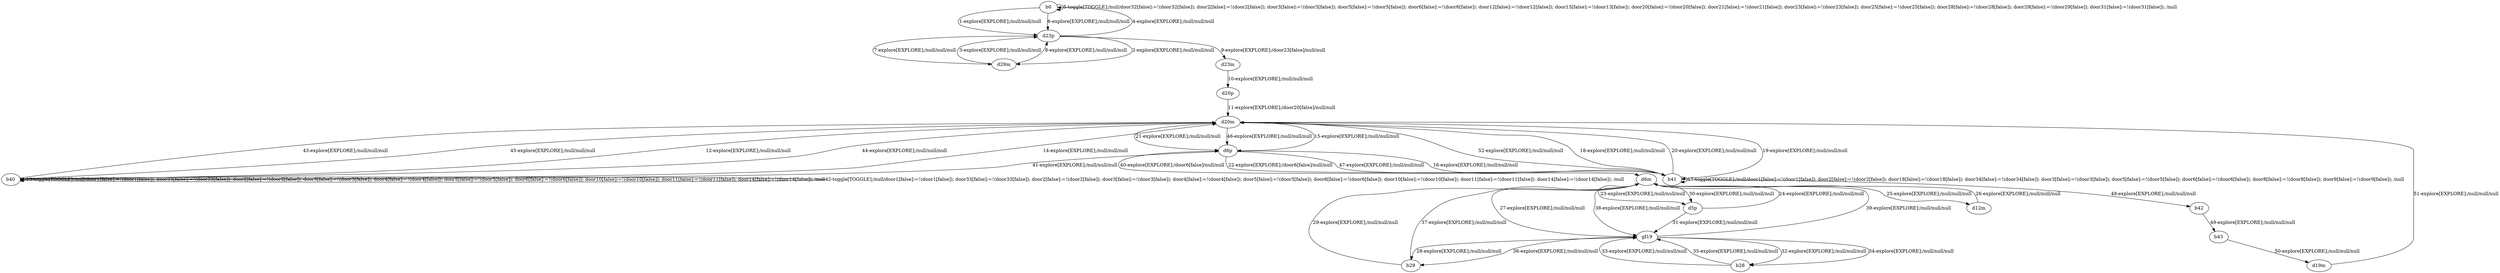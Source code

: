 # Total number of goals covered by this test: 1
# b28 --> gf19

digraph g {
"b0" -> "d23p" [label = "1-explore[EXPLORE];/null/null/null"];
"d23p" -> "d29m" [label = "2-explore[EXPLORE];/null/null/null"];
"d29m" -> "d23p" [label = "3-explore[EXPLORE];/null/null/null"];
"d23p" -> "b0" [label = "4-explore[EXPLORE];/null/null/null"];
"b0" -> "b0" [label = "5-toggle[TOGGLE];/null/door32[false]:=!(door32[false]); door2[false]:=!(door2[false]); door3[false]:=!(door3[false]); door5[false]:=!(door5[false]); door6[false]:=!(door6[false]); door12[false]:=!(door12[false]); door13[false]:=!(door13[false]); door20[false]:=!(door20[false]); door21[false]:=!(door21[false]); door23[false]:=!(door23[false]); door25[false]:=!(door25[false]); door28[false]:=!(door28[false]); door29[false]:=!(door29[false]); door31[false]:=!(door31[false]); /null"];
"b0" -> "d23p" [label = "6-explore[EXPLORE];/null/null/null"];
"d23p" -> "d29m" [label = "7-explore[EXPLORE];/null/null/null"];
"d29m" -> "d23p" [label = "8-explore[EXPLORE];/null/null/null"];
"d23p" -> "d23m" [label = "9-explore[EXPLORE];/door23[false]/null/null"];
"d23m" -> "d20p" [label = "10-explore[EXPLORE];/null/null/null"];
"d20p" -> "d20m" [label = "11-explore[EXPLORE];/door20[false]/null/null"];
"d20m" -> "b40" [label = "12-explore[EXPLORE];/null/null/null"];
"b40" -> "b40" [label = "13-toggle[TOGGLE];/null/door1[false]:=!(door1[false]); door33[false]:=!(door33[false]); door2[false]:=!(door2[false]); door3[false]:=!(door3[false]); door4[false]:=!(door4[false]); door5[false]:=!(door5[false]); door6[false]:=!(door6[false]); door10[false]:=!(door10[false]); door11[false]:=!(door11[false]); door14[false]:=!(door14[false]); /null"];
"b40" -> "d20m" [label = "14-explore[EXPLORE];/null/null/null"];
"d20m" -> "d6p" [label = "15-explore[EXPLORE];/null/null/null"];
"d6p" -> "b41" [label = "16-explore[EXPLORE];/null/null/null"];
"b41" -> "b41" [label = "17-toggle[TOGGLE];/null/door1[false]:=!(door1[false]); door2[false]:=!(door2[false]); door18[false]:=!(door18[false]); door34[false]:=!(door34[false]); door3[false]:=!(door3[false]); door5[false]:=!(door5[false]); door6[false]:=!(door6[false]); door8[false]:=!(door8[false]); door9[false]:=!(door9[false]); /null"];
"b41" -> "d20m" [label = "18-explore[EXPLORE];/null/null/null"];
"d20m" -> "b41" [label = "19-explore[EXPLORE];/null/null/null"];
"b41" -> "d20m" [label = "20-explore[EXPLORE];/null/null/null"];
"d20m" -> "d6p" [label = "21-explore[EXPLORE];/null/null/null"];
"d6p" -> "d6m" [label = "22-explore[EXPLORE];/door6[false]/null/null"];
"d6m" -> "d5p" [label = "23-explore[EXPLORE];/null/null/null"];
"d5p" -> "d6m" [label = "24-explore[EXPLORE];/null/null/null"];
"d6m" -> "d12m" [label = "25-explore[EXPLORE];/null/null/null"];
"d12m" -> "d6m" [label = "26-explore[EXPLORE];/null/null/null"];
"d6m" -> "gf19" [label = "27-explore[EXPLORE];/null/null/null"];
"gf19" -> "b29" [label = "28-explore[EXPLORE];/null/null/null"];
"b29" -> "d6m" [label = "29-explore[EXPLORE];/null/null/null"];
"d6m" -> "d5p" [label = "30-explore[EXPLORE];/null/null/null"];
"d5p" -> "gf19" [label = "31-explore[EXPLORE];/null/null/null"];
"gf19" -> "b28" [label = "32-explore[EXPLORE];/null/null/null"];
"b28" -> "gf19" [label = "33-explore[EXPLORE];/null/null/null"];
"gf19" -> "b28" [label = "34-explore[EXPLORE];/null/null/null"];
"b28" -> "gf19" [label = "35-explore[EXPLORE];/null/null/null"];
"gf19" -> "b29" [label = "36-explore[EXPLORE];/null/null/null"];
"b29" -> "d6m" [label = "37-explore[EXPLORE];/null/null/null"];
"d6m" -> "gf19" [label = "38-explore[EXPLORE];/null/null/null"];
"gf19" -> "d6m" [label = "39-explore[EXPLORE];/null/null/null"];
"d6m" -> "d6p" [label = "40-explore[EXPLORE];/door6[false]/null/null"];
"d6p" -> "b40" [label = "41-explore[EXPLORE];/null/null/null"];
"b40" -> "b40" [label = "42-toggle[TOGGLE];/null/door1[false]:=!(door1[false]); door33[false]:=!(door33[false]); door2[false]:=!(door2[false]); door3[false]:=!(door3[false]); door4[false]:=!(door4[false]); door5[false]:=!(door5[false]); door6[false]:=!(door6[false]); door10[false]:=!(door10[false]); door11[false]:=!(door11[false]); door14[false]:=!(door14[false]); /null"];
"b40" -> "d20m" [label = "43-explore[EXPLORE];/null/null/null"];
"d20m" -> "b40" [label = "44-explore[EXPLORE];/null/null/null"];
"b40" -> "d20m" [label = "45-explore[EXPLORE];/null/null/null"];
"d20m" -> "d6p" [label = "46-explore[EXPLORE];/null/null/null"];
"d6p" -> "b41" [label = "47-explore[EXPLORE];/null/null/null"];
"b41" -> "b42" [label = "48-explore[EXPLORE];/null/null/null"];
"b42" -> "b43" [label = "49-explore[EXPLORE];/null/null/null"];
"b43" -> "d19m" [label = "50-explore[EXPLORE];/null/null/null"];
"d19m" -> "d20m" [label = "51-explore[EXPLORE];/null/null/null"];
"d20m" -> "b41" [label = "52-explore[EXPLORE];/null/null/null"];
}